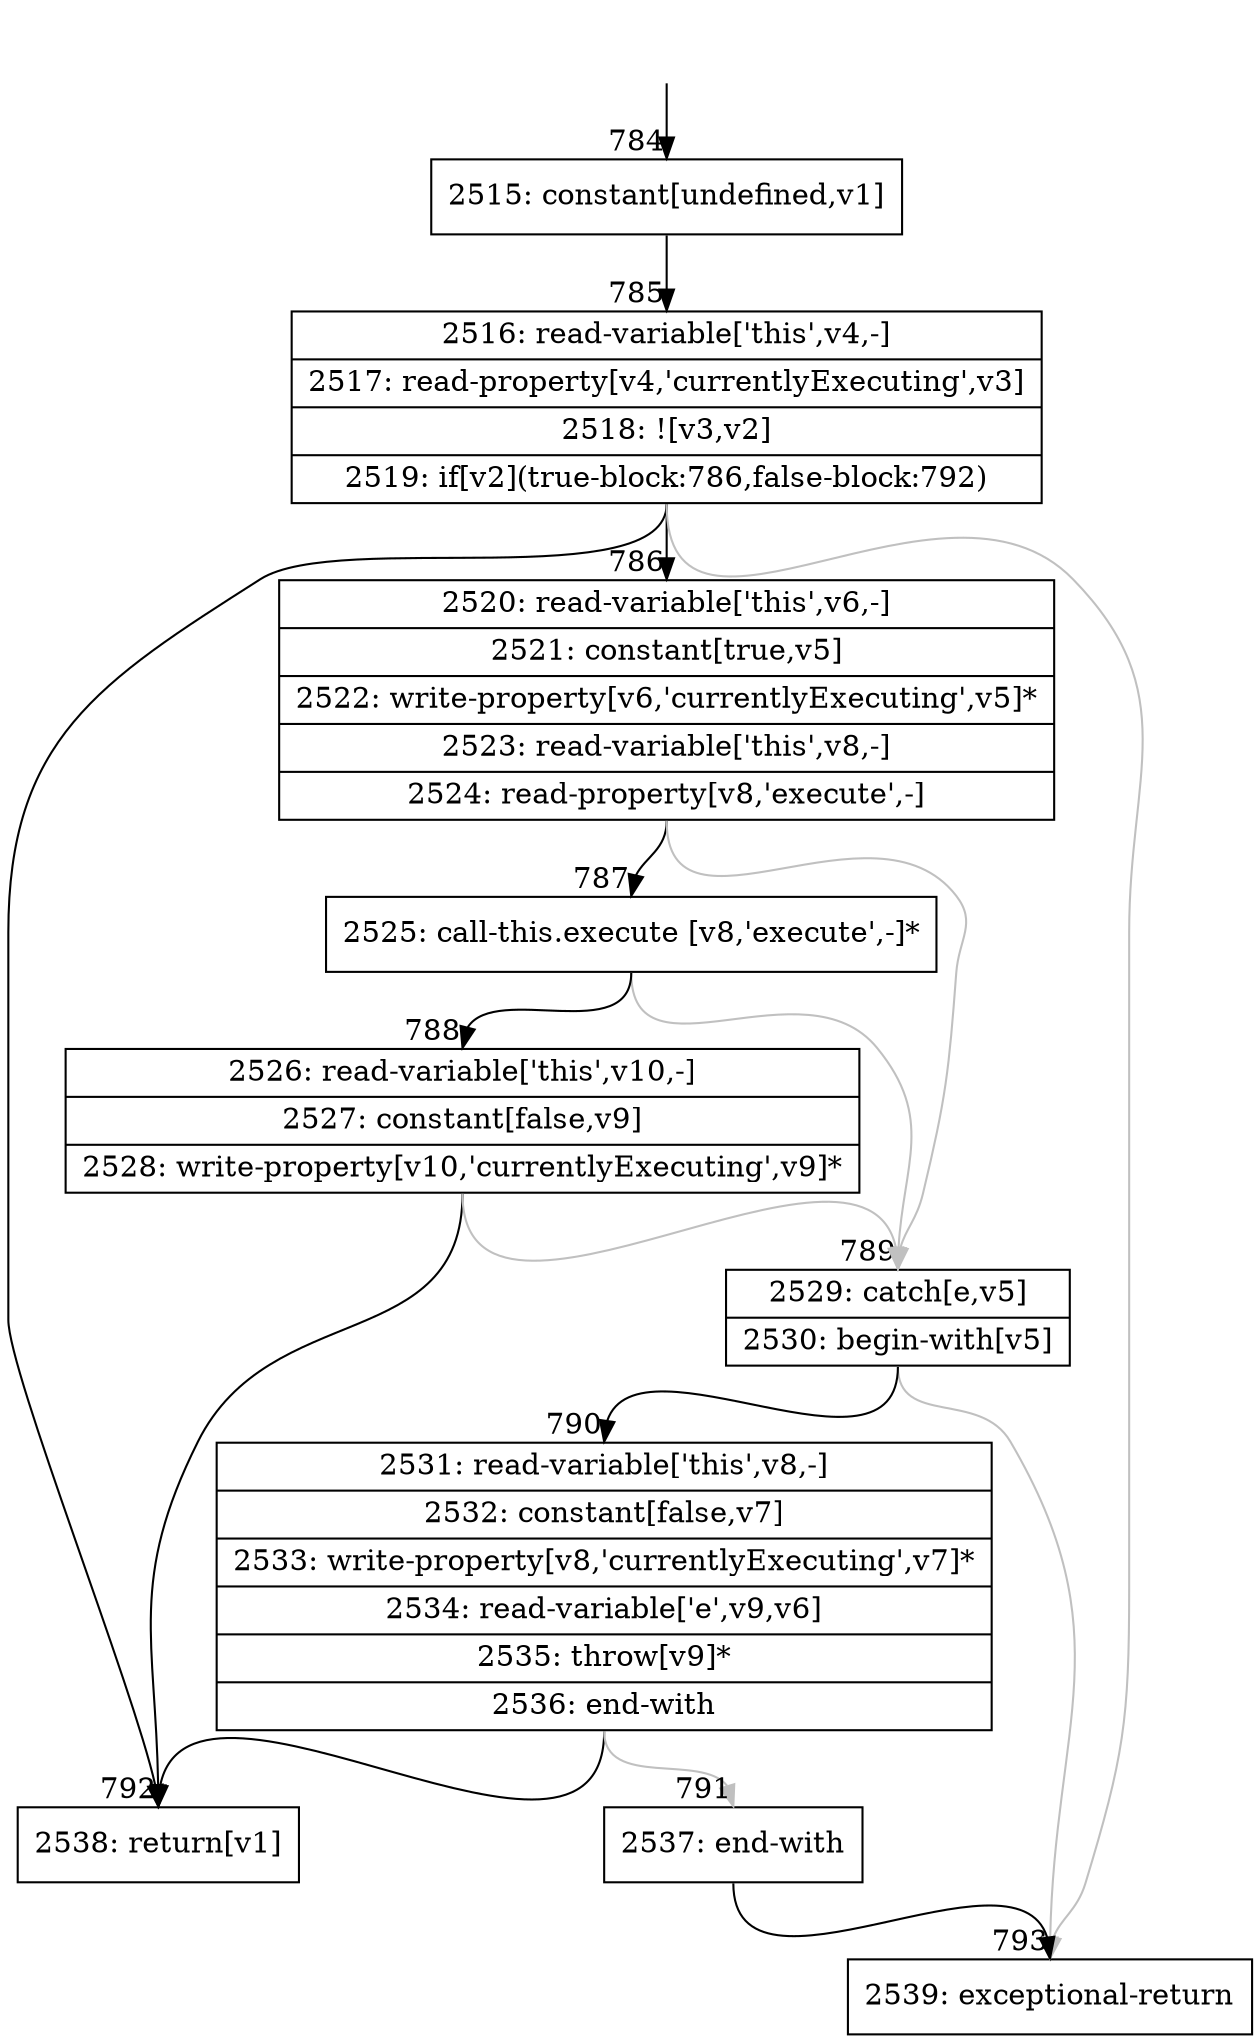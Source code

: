 digraph {
rankdir="TD"
BB_entry65[shape=none,label=""];
BB_entry65 -> BB784 [tailport=s, headport=n, headlabel="    784"]
BB784 [shape=record label="{2515: constant[undefined,v1]}" ] 
BB784 -> BB785 [tailport=s, headport=n, headlabel="      785"]
BB785 [shape=record label="{2516: read-variable['this',v4,-]|2517: read-property[v4,'currentlyExecuting',v3]|2518: ![v3,v2]|2519: if[v2](true-block:786,false-block:792)}" ] 
BB785 -> BB786 [tailport=s, headport=n, headlabel="      786"]
BB785 -> BB792 [tailport=s, headport=n, headlabel="      792"]
BB785 -> BB793 [tailport=s, headport=n, color=gray, headlabel="      793"]
BB786 [shape=record label="{2520: read-variable['this',v6,-]|2521: constant[true,v5]|2522: write-property[v6,'currentlyExecuting',v5]*|2523: read-variable['this',v8,-]|2524: read-property[v8,'execute',-]}" ] 
BB786 -> BB787 [tailport=s, headport=n, headlabel="      787"]
BB786 -> BB789 [tailport=s, headport=n, color=gray, headlabel="      789"]
BB787 [shape=record label="{2525: call-this.execute [v8,'execute',-]*}" ] 
BB787 -> BB788 [tailport=s, headport=n, headlabel="      788"]
BB787 -> BB789 [tailport=s, headport=n, color=gray]
BB788 [shape=record label="{2526: read-variable['this',v10,-]|2527: constant[false,v9]|2528: write-property[v10,'currentlyExecuting',v9]*}" ] 
BB788 -> BB792 [tailport=s, headport=n]
BB788 -> BB789 [tailport=s, headport=n, color=gray]
BB789 [shape=record label="{2529: catch[e,v5]|2530: begin-with[v5]}" ] 
BB789 -> BB790 [tailport=s, headport=n, headlabel="      790"]
BB789 -> BB793 [tailport=s, headport=n, color=gray]
BB790 [shape=record label="{2531: read-variable['this',v8,-]|2532: constant[false,v7]|2533: write-property[v8,'currentlyExecuting',v7]*|2534: read-variable['e',v9,v6]|2535: throw[v9]*|2536: end-with}" ] 
BB790 -> BB792 [tailport=s, headport=n]
BB790 -> BB791 [tailport=s, headport=n, color=gray, headlabel="      791"]
BB791 [shape=record label="{2537: end-with}" ] 
BB791 -> BB793 [tailport=s, headport=n]
BB792 [shape=record label="{2538: return[v1]}" ] 
BB793 [shape=record label="{2539: exceptional-return}" ] 
//#$~ 537
}
